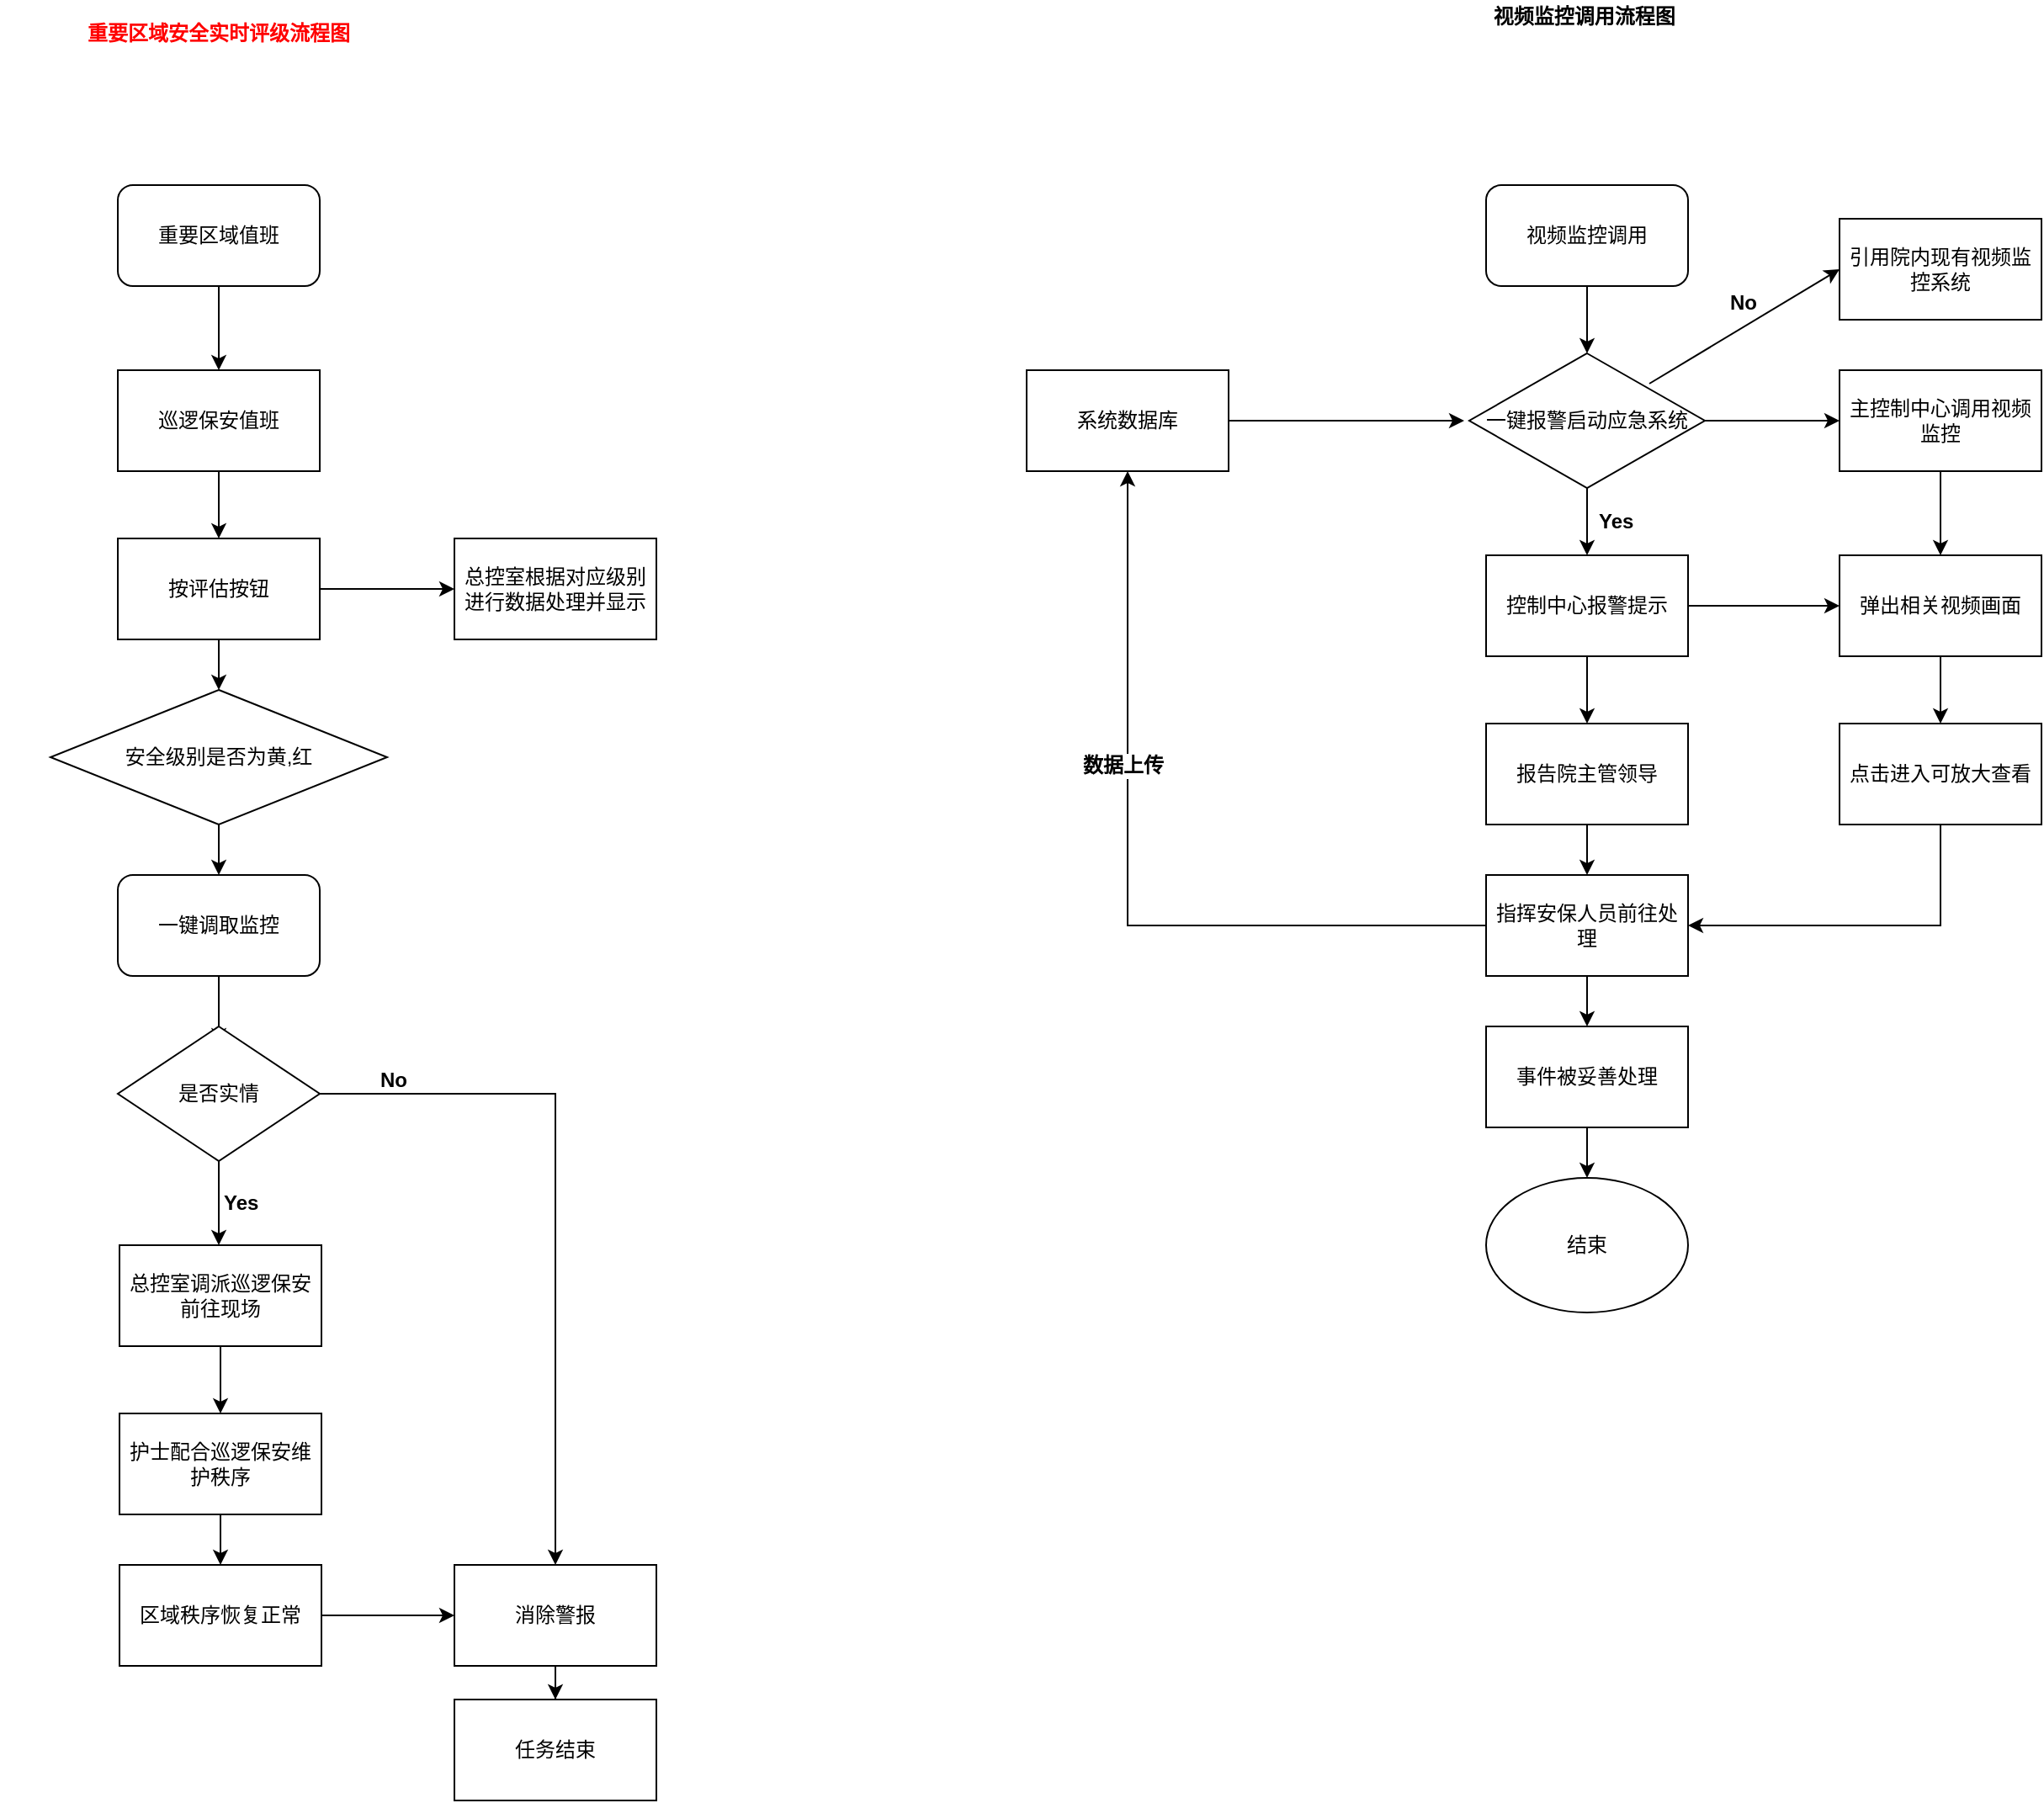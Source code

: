 <mxfile version="11.1.2" type="github"><diagram id="EdBKodDsAW8Tm6rZ8wRq" name="Page-1"><mxGraphModel dx="2249" dy="796" grid="1" gridSize="10" guides="1" tooltips="1" connect="1" arrows="1" fold="1" page="1" pageScale="1" pageWidth="827" pageHeight="1169" math="0" shadow="0"><root><mxCell id="0"/><mxCell id="1" parent="0"/><mxCell id="9bWC4TdNLWPQUW3Hfvnm-5" value="视频监控调用流程图&amp;nbsp;" style="text;html=1;strokeColor=none;fillColor=none;align=center;verticalAlign=middle;whiteSpace=wrap;rounded=0;fontStyle=1" parent="1" vertex="1"><mxGeometry x="280" y="90" width="206" height="20" as="geometry"/></mxCell><mxCell id="9bWC4TdNLWPQUW3Hfvnm-8" value="" style="edgeStyle=orthogonalEdgeStyle;rounded=0;orthogonalLoop=1;jettySize=auto;html=1;" parent="1" source="9bWC4TdNLWPQUW3Hfvnm-6" edge="1"><mxGeometry relative="1" as="geometry"><mxPoint x="383" y="300" as="targetPoint"/></mxGeometry></mxCell><mxCell id="9bWC4TdNLWPQUW3Hfvnm-6" value="视频监控调用" style="rounded=1;whiteSpace=wrap;html=1;" parent="1" vertex="1"><mxGeometry x="323" y="200" width="120" height="60" as="geometry"/></mxCell><mxCell id="9bWC4TdNLWPQUW3Hfvnm-11" value="" style="edgeStyle=orthogonalEdgeStyle;rounded=0;orthogonalLoop=1;jettySize=auto;html=1;" parent="1" source="9bWC4TdNLWPQUW3Hfvnm-9" edge="1"><mxGeometry relative="1" as="geometry"><mxPoint x="533" y="340" as="targetPoint"/></mxGeometry></mxCell><mxCell id="9bWC4TdNLWPQUW3Hfvnm-13" value="" style="edgeStyle=orthogonalEdgeStyle;rounded=0;orthogonalLoop=1;jettySize=auto;html=1;" parent="1" source="9bWC4TdNLWPQUW3Hfvnm-9" edge="1"><mxGeometry relative="1" as="geometry"><mxPoint x="383" y="420" as="targetPoint"/></mxGeometry></mxCell><mxCell id="9bWC4TdNLWPQUW3Hfvnm-9" value="一键报警启动应急系统" style="rhombus;whiteSpace=wrap;html=1;" parent="1" vertex="1"><mxGeometry x="313" y="300" width="140" height="80" as="geometry"/></mxCell><mxCell id="9bWC4TdNLWPQUW3Hfvnm-17" value="" style="edgeStyle=orthogonalEdgeStyle;rounded=0;orthogonalLoop=1;jettySize=auto;html=1;" parent="1" source="9bWC4TdNLWPQUW3Hfvnm-14" target="9bWC4TdNLWPQUW3Hfvnm-16" edge="1"><mxGeometry relative="1" as="geometry"/></mxCell><mxCell id="9bWC4TdNLWPQUW3Hfvnm-39" value="" style="edgeStyle=orthogonalEdgeStyle;rounded=0;orthogonalLoop=1;jettySize=auto;html=1;entryX=0;entryY=0.5;entryDx=0;entryDy=0;" parent="1" source="9bWC4TdNLWPQUW3Hfvnm-14" target="9bWC4TdNLWPQUW3Hfvnm-32" edge="1"><mxGeometry relative="1" as="geometry"><mxPoint x="523" y="450" as="targetPoint"/></mxGeometry></mxCell><mxCell id="9bWC4TdNLWPQUW3Hfvnm-14" value="控制中心报警提示" style="rounded=0;whiteSpace=wrap;html=1;" parent="1" vertex="1"><mxGeometry x="323" y="420" width="120" height="60" as="geometry"/></mxCell><mxCell id="9bWC4TdNLWPQUW3Hfvnm-19" value="" style="edgeStyle=orthogonalEdgeStyle;rounded=0;orthogonalLoop=1;jettySize=auto;html=1;" parent="1" source="9bWC4TdNLWPQUW3Hfvnm-16" target="9bWC4TdNLWPQUW3Hfvnm-18" edge="1"><mxGeometry relative="1" as="geometry"/></mxCell><mxCell id="9bWC4TdNLWPQUW3Hfvnm-16" value="报告院主管领导" style="rounded=0;whiteSpace=wrap;html=1;" parent="1" vertex="1"><mxGeometry x="323" y="520" width="120" height="60" as="geometry"/></mxCell><mxCell id="9bWC4TdNLWPQUW3Hfvnm-21" value="" style="edgeStyle=orthogonalEdgeStyle;rounded=0;orthogonalLoop=1;jettySize=auto;html=1;" parent="1" source="9bWC4TdNLWPQUW3Hfvnm-18" target="9bWC4TdNLWPQUW3Hfvnm-20" edge="1"><mxGeometry relative="1" as="geometry"/></mxCell><mxCell id="9bWC4TdNLWPQUW3Hfvnm-27" value="" style="edgeStyle=orthogonalEdgeStyle;rounded=0;orthogonalLoop=1;jettySize=auto;html=1;" parent="1" source="9bWC4TdNLWPQUW3Hfvnm-18" target="9bWC4TdNLWPQUW3Hfvnm-26" edge="1"><mxGeometry relative="1" as="geometry"/></mxCell><mxCell id="9bWC4TdNLWPQUW3Hfvnm-30" value="&lt;b&gt;数据上传&lt;/b&gt;" style="text;html=1;resizable=0;points=[];align=center;verticalAlign=middle;labelBackgroundColor=#ffffff;" parent="9bWC4TdNLWPQUW3Hfvnm-27" vertex="1" connectable="0"><mxGeometry x="-0.118" y="-95" relative="1" as="geometry"><mxPoint x="-98" y="-95" as="offset"/></mxGeometry></mxCell><mxCell id="9bWC4TdNLWPQUW3Hfvnm-18" value="指挥安保人员前往处理" style="rounded=0;whiteSpace=wrap;html=1;" parent="1" vertex="1"><mxGeometry x="323" y="610" width="120" height="60" as="geometry"/></mxCell><mxCell id="9bWC4TdNLWPQUW3Hfvnm-29" value="" style="edgeStyle=orthogonalEdgeStyle;rounded=0;orthogonalLoop=1;jettySize=auto;html=1;" parent="1" source="9bWC4TdNLWPQUW3Hfvnm-26" edge="1"><mxGeometry relative="1" as="geometry"><mxPoint x="310" y="340" as="targetPoint"/></mxGeometry></mxCell><mxCell id="9bWC4TdNLWPQUW3Hfvnm-26" value="系统数据库" style="rounded=0;whiteSpace=wrap;html=1;" parent="1" vertex="1"><mxGeometry x="50" y="310" width="120" height="60" as="geometry"/></mxCell><mxCell id="9bWC4TdNLWPQUW3Hfvnm-23" value="" style="edgeStyle=orthogonalEdgeStyle;rounded=0;orthogonalLoop=1;jettySize=auto;html=1;" parent="1" source="9bWC4TdNLWPQUW3Hfvnm-20" edge="1"><mxGeometry relative="1" as="geometry"><mxPoint x="383" y="790" as="targetPoint"/></mxGeometry></mxCell><mxCell id="9bWC4TdNLWPQUW3Hfvnm-20" value="事件被妥善处理" style="rounded=0;whiteSpace=wrap;html=1;" parent="1" vertex="1"><mxGeometry x="323" y="700" width="120" height="60" as="geometry"/></mxCell><mxCell id="9bWC4TdNLWPQUW3Hfvnm-15" value="&lt;b&gt;Yes&lt;/b&gt;" style="text;html=1;resizable=0;points=[];autosize=1;align=left;verticalAlign=top;spacingTop=-4;" parent="1" vertex="1"><mxGeometry x="388" y="390" width="40" height="20" as="geometry"/></mxCell><mxCell id="9bWC4TdNLWPQUW3Hfvnm-25" value="结束" style="ellipse;whiteSpace=wrap;html=1;" parent="1" vertex="1"><mxGeometry x="323" y="790" width="120" height="80" as="geometry"/></mxCell><mxCell id="9bWC4TdNLWPQUW3Hfvnm-33" value="" style="edgeStyle=orthogonalEdgeStyle;rounded=0;orthogonalLoop=1;jettySize=auto;html=1;" parent="1" source="9bWC4TdNLWPQUW3Hfvnm-31" target="9bWC4TdNLWPQUW3Hfvnm-32" edge="1"><mxGeometry relative="1" as="geometry"/></mxCell><mxCell id="9bWC4TdNLWPQUW3Hfvnm-31" value="主控制中心调用视频监控" style="rounded=0;whiteSpace=wrap;html=1;" parent="1" vertex="1"><mxGeometry x="533" y="310" width="120" height="60" as="geometry"/></mxCell><mxCell id="9bWC4TdNLWPQUW3Hfvnm-35" value="" style="edgeStyle=orthogonalEdgeStyle;rounded=0;orthogonalLoop=1;jettySize=auto;html=1;" parent="1" source="9bWC4TdNLWPQUW3Hfvnm-32" target="9bWC4TdNLWPQUW3Hfvnm-34" edge="1"><mxGeometry relative="1" as="geometry"/></mxCell><mxCell id="9bWC4TdNLWPQUW3Hfvnm-32" value="弹出相关视频画面" style="rounded=0;whiteSpace=wrap;html=1;" parent="1" vertex="1"><mxGeometry x="533" y="420" width="120" height="60" as="geometry"/></mxCell><mxCell id="9bWC4TdNLWPQUW3Hfvnm-37" value="" style="edgeStyle=orthogonalEdgeStyle;rounded=0;orthogonalLoop=1;jettySize=auto;html=1;entryX=1;entryY=0.5;entryDx=0;entryDy=0;exitX=0.5;exitY=1;exitDx=0;exitDy=0;" parent="1" source="9bWC4TdNLWPQUW3Hfvnm-34" target="9bWC4TdNLWPQUW3Hfvnm-18" edge="1"><mxGeometry relative="1" as="geometry"><mxPoint x="593" y="660" as="targetPoint"/></mxGeometry></mxCell><mxCell id="9bWC4TdNLWPQUW3Hfvnm-34" value="点击进入可放大查看" style="rounded=0;whiteSpace=wrap;html=1;" parent="1" vertex="1"><mxGeometry x="533" y="520" width="120" height="60" as="geometry"/></mxCell><mxCell id="9bWC4TdNLWPQUW3Hfvnm-41" value="" style="endArrow=classic;html=1;entryX=0;entryY=0.5;entryDx=0;entryDy=0;" parent="1" target="9bWC4TdNLWPQUW3Hfvnm-42" edge="1"><mxGeometry width="50" height="50" relative="1" as="geometry"><mxPoint x="420" y="318" as="sourcePoint"/><mxPoint x="470" y="268" as="targetPoint"/></mxGeometry></mxCell><mxCell id="9bWC4TdNLWPQUW3Hfvnm-42" value="引用院内现有视频监控系统" style="rounded=0;whiteSpace=wrap;html=1;" parent="1" vertex="1"><mxGeometry x="533" y="220" width="120" height="60" as="geometry"/></mxCell><mxCell id="9bWC4TdNLWPQUW3Hfvnm-43" value="&lt;b&gt;No&lt;/b&gt;" style="text;html=1;resizable=0;points=[];autosize=1;align=left;verticalAlign=top;spacingTop=-4;" parent="1" vertex="1"><mxGeometry x="466" y="260" width="30" height="20" as="geometry"/></mxCell><mxCell id="9bWC4TdNLWPQUW3Hfvnm-44" value="&lt;b&gt;&lt;font color=&quot;#ff0000&quot;&gt;重要区域安全实时评级流程图&lt;/font&gt;&lt;/b&gt;" style="text;html=1;strokeColor=none;fillColor=none;align=center;verticalAlign=middle;whiteSpace=wrap;rounded=0;" parent="1" vertex="1"><mxGeometry x="-560" y="100" width="260" height="20" as="geometry"/></mxCell><mxCell id="9bWC4TdNLWPQUW3Hfvnm-47" value="" style="edgeStyle=orthogonalEdgeStyle;rounded=0;orthogonalLoop=1;jettySize=auto;html=1;" parent="1" source="9bWC4TdNLWPQUW3Hfvnm-45" edge="1"><mxGeometry relative="1" as="geometry"><mxPoint x="-430" y="310" as="targetPoint"/></mxGeometry></mxCell><mxCell id="9bWC4TdNLWPQUW3Hfvnm-45" value="重要区域值班" style="rounded=1;whiteSpace=wrap;html=1;" parent="1" vertex="1"><mxGeometry x="-490" y="200" width="120" height="60" as="geometry"/></mxCell><mxCell id="9bWC4TdNLWPQUW3Hfvnm-50" value="" style="edgeStyle=orthogonalEdgeStyle;rounded=0;orthogonalLoop=1;jettySize=auto;html=1;" parent="1" source="9bWC4TdNLWPQUW3Hfvnm-48" target="9bWC4TdNLWPQUW3Hfvnm-49" edge="1"><mxGeometry relative="1" as="geometry"/></mxCell><mxCell id="9bWC4TdNLWPQUW3Hfvnm-48" value="巡逻保安值班" style="rounded=0;whiteSpace=wrap;html=1;" parent="1" vertex="1"><mxGeometry x="-490" y="310" width="120" height="60" as="geometry"/></mxCell><mxCell id="9bWC4TdNLWPQUW3Hfvnm-52" value="" style="edgeStyle=orthogonalEdgeStyle;rounded=0;orthogonalLoop=1;jettySize=auto;html=1;" parent="1" source="9bWC4TdNLWPQUW3Hfvnm-49" target="9bWC4TdNLWPQUW3Hfvnm-51" edge="1"><mxGeometry relative="1" as="geometry"/></mxCell><mxCell id="9bWC4TdNLWPQUW3Hfvnm-54" value="" style="edgeStyle=orthogonalEdgeStyle;rounded=0;orthogonalLoop=1;jettySize=auto;html=1;" parent="1" source="9bWC4TdNLWPQUW3Hfvnm-49" edge="1"><mxGeometry relative="1" as="geometry"><mxPoint x="-430" y="500" as="targetPoint"/></mxGeometry></mxCell><mxCell id="9bWC4TdNLWPQUW3Hfvnm-49" value="按评估按钮" style="rounded=0;whiteSpace=wrap;html=1;" parent="1" vertex="1"><mxGeometry x="-490" y="410" width="120" height="60" as="geometry"/></mxCell><mxCell id="9bWC4TdNLWPQUW3Hfvnm-51" value="总控室根据对应级别进行数据处理并显示" style="rounded=0;whiteSpace=wrap;html=1;" parent="1" vertex="1"><mxGeometry x="-290" y="410" width="120" height="60" as="geometry"/></mxCell><mxCell id="9bWC4TdNLWPQUW3Hfvnm-57" value="" style="edgeStyle=orthogonalEdgeStyle;rounded=0;orthogonalLoop=1;jettySize=auto;html=1;" parent="1" source="9bWC4TdNLWPQUW3Hfvnm-55" edge="1"><mxGeometry relative="1" as="geometry"><mxPoint x="-430" y="610" as="targetPoint"/></mxGeometry></mxCell><mxCell id="9bWC4TdNLWPQUW3Hfvnm-55" value="安全级别是否为黄,红" style="rhombus;whiteSpace=wrap;html=1;" parent="1" vertex="1"><mxGeometry x="-530" y="500" width="200" height="80" as="geometry"/></mxCell><mxCell id="9bWC4TdNLWPQUW3Hfvnm-60" value="" style="edgeStyle=orthogonalEdgeStyle;rounded=0;orthogonalLoop=1;jettySize=auto;html=1;" parent="1" source="9bWC4TdNLWPQUW3Hfvnm-58" edge="1"><mxGeometry relative="1" as="geometry"><mxPoint x="-430" y="710" as="targetPoint"/></mxGeometry></mxCell><mxCell id="9bWC4TdNLWPQUW3Hfvnm-58" value="一键调取监控" style="rounded=1;whiteSpace=wrap;html=1;" parent="1" vertex="1"><mxGeometry x="-490" y="610" width="120" height="60" as="geometry"/></mxCell><mxCell id="9bWC4TdNLWPQUW3Hfvnm-63" value="" style="edgeStyle=orthogonalEdgeStyle;rounded=0;orthogonalLoop=1;jettySize=auto;html=1;" parent="1" source="9bWC4TdNLWPQUW3Hfvnm-61" edge="1"><mxGeometry relative="1" as="geometry"><mxPoint x="-430" y="830" as="targetPoint"/></mxGeometry></mxCell><mxCell id="9bWC4TdNLWPQUW3Hfvnm-68" value="" style="edgeStyle=orthogonalEdgeStyle;rounded=0;orthogonalLoop=1;jettySize=auto;html=1;entryX=0.5;entryY=0;entryDx=0;entryDy=0;" parent="1" source="9bWC4TdNLWPQUW3Hfvnm-61" target="9bWC4TdNLWPQUW3Hfvnm-74" edge="1"><mxGeometry relative="1" as="geometry"><mxPoint x="-290" y="740" as="targetPoint"/></mxGeometry></mxCell><mxCell id="9bWC4TdNLWPQUW3Hfvnm-61" value="是否实情" style="rhombus;whiteSpace=wrap;html=1;" parent="1" vertex="1"><mxGeometry x="-490" y="700" width="120" height="80" as="geometry"/></mxCell><mxCell id="9bWC4TdNLWPQUW3Hfvnm-64" value="&lt;b&gt;Yes&lt;br&gt;&lt;br&gt;&lt;/b&gt;" style="text;html=1;resizable=0;points=[];autosize=1;align=left;verticalAlign=top;spacingTop=-4;" parent="1" vertex="1"><mxGeometry x="-429" y="795" width="40" height="30" as="geometry"/></mxCell><mxCell id="9bWC4TdNLWPQUW3Hfvnm-69" value="&lt;b&gt;No&lt;/b&gt;" style="text;html=1;resizable=0;points=[];autosize=1;align=left;verticalAlign=top;spacingTop=-4;" parent="1" vertex="1"><mxGeometry x="-336" y="722" width="30" height="20" as="geometry"/></mxCell><mxCell id="9bWC4TdNLWPQUW3Hfvnm-83" value="" style="edgeStyle=orthogonalEdgeStyle;rounded=0;orthogonalLoop=1;jettySize=auto;html=1;" parent="1" source="9bWC4TdNLWPQUW3Hfvnm-74" target="9bWC4TdNLWPQUW3Hfvnm-82" edge="1"><mxGeometry relative="1" as="geometry"/></mxCell><mxCell id="9bWC4TdNLWPQUW3Hfvnm-74" value="消除警报" style="rounded=0;whiteSpace=wrap;html=1;" parent="1" vertex="1"><mxGeometry x="-290" y="1020" width="120" height="60" as="geometry"/></mxCell><mxCell id="9bWC4TdNLWPQUW3Hfvnm-82" value="任务结束" style="rounded=0;whiteSpace=wrap;html=1;" parent="1" vertex="1"><mxGeometry x="-290" y="1100" width="120" height="60" as="geometry"/></mxCell><mxCell id="9bWC4TdNLWPQUW3Hfvnm-77" value="" style="edgeStyle=orthogonalEdgeStyle;rounded=0;orthogonalLoop=1;jettySize=auto;html=1;" parent="1" source="9bWC4TdNLWPQUW3Hfvnm-75" target="9bWC4TdNLWPQUW3Hfvnm-76" edge="1"><mxGeometry relative="1" as="geometry"/></mxCell><mxCell id="9bWC4TdNLWPQUW3Hfvnm-75" value="总控室调派巡逻保安前往现场" style="rounded=0;whiteSpace=wrap;html=1;" parent="1" vertex="1"><mxGeometry x="-489" y="830" width="120" height="60" as="geometry"/></mxCell><mxCell id="9bWC4TdNLWPQUW3Hfvnm-79" value="" style="edgeStyle=orthogonalEdgeStyle;rounded=0;orthogonalLoop=1;jettySize=auto;html=1;" parent="1" source="9bWC4TdNLWPQUW3Hfvnm-76" target="9bWC4TdNLWPQUW3Hfvnm-78" edge="1"><mxGeometry relative="1" as="geometry"/></mxCell><mxCell id="9bWC4TdNLWPQUW3Hfvnm-76" value="护士配合巡逻保安维护秩序" style="rounded=0;whiteSpace=wrap;html=1;" parent="1" vertex="1"><mxGeometry x="-489" y="930" width="120" height="60" as="geometry"/></mxCell><mxCell id="9bWC4TdNLWPQUW3Hfvnm-80" value="" style="edgeStyle=orthogonalEdgeStyle;rounded=0;orthogonalLoop=1;jettySize=auto;html=1;" parent="1" source="9bWC4TdNLWPQUW3Hfvnm-78" target="9bWC4TdNLWPQUW3Hfvnm-74" edge="1"><mxGeometry relative="1" as="geometry"/></mxCell><mxCell id="9bWC4TdNLWPQUW3Hfvnm-78" value="区域秩序恢复正常" style="rounded=0;whiteSpace=wrap;html=1;" parent="1" vertex="1"><mxGeometry x="-489" y="1020" width="120" height="60" as="geometry"/></mxCell></root></mxGraphModel></diagram></mxfile>